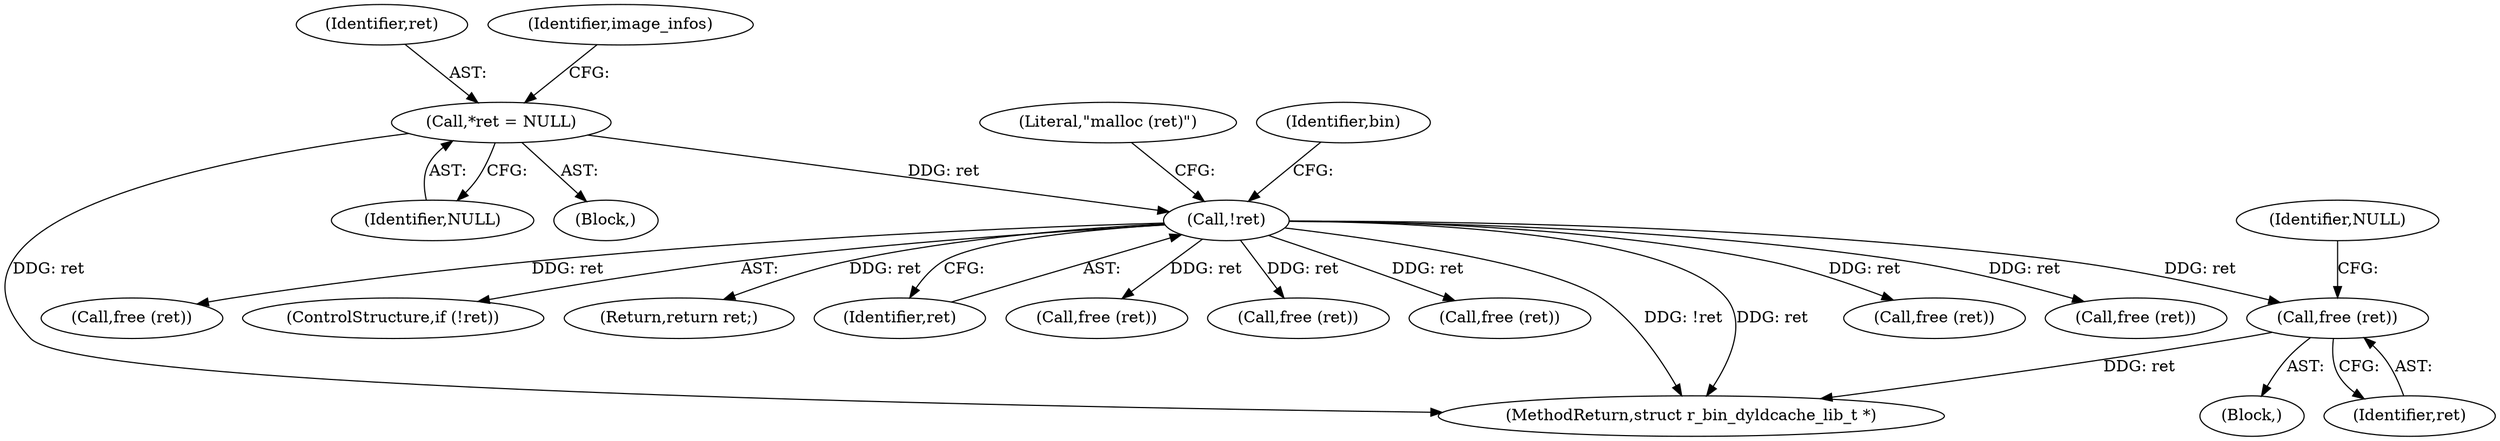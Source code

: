 digraph "0_radare2_4e98402f09a0ef0bb8559a33a4c1988c54938eaf@pointer" {
"1000312" [label="(Call,free (ret))"];
"1000190" [label="(Call,!ret)"];
"1000122" [label="(Call,*ret = NULL)"];
"1000113" [label="(Block,)"];
"1000369" [label="(Call,free (ret))"];
"1000210" [label="(Call,free (ret))"];
"1000194" [label="(Literal,\"malloc (ret)\")"];
"1000189" [label="(ControlStructure,if (!ret))"];
"1000124" [label="(Identifier,NULL)"];
"1000123" [label="(Identifier,ret)"];
"1000122" [label="(Call,*ret = NULL)"];
"1000733" [label="(Return,return ret;)"];
"1000191" [label="(Identifier,ret)"];
"1000315" [label="(Identifier,NULL)"];
"1000127" [label="(Identifier,image_infos)"];
"1000190" [label="(Call,!ret)"];
"1000237" [label="(Call,free (ret))"];
"1000309" [label="(Block,)"];
"1000313" [label="(Identifier,ret)"];
"1000381" [label="(Call,free (ret))"];
"1000509" [label="(Call,free (ret))"];
"1000201" [label="(Identifier,bin)"];
"1000312" [label="(Call,free (ret))"];
"1000735" [label="(MethodReturn,struct r_bin_dyldcache_lib_t *)"];
"1000290" [label="(Call,free (ret))"];
"1000312" -> "1000309"  [label="AST: "];
"1000312" -> "1000313"  [label="CFG: "];
"1000313" -> "1000312"  [label="AST: "];
"1000315" -> "1000312"  [label="CFG: "];
"1000312" -> "1000735"  [label="DDG: ret"];
"1000190" -> "1000312"  [label="DDG: ret"];
"1000190" -> "1000189"  [label="AST: "];
"1000190" -> "1000191"  [label="CFG: "];
"1000191" -> "1000190"  [label="AST: "];
"1000194" -> "1000190"  [label="CFG: "];
"1000201" -> "1000190"  [label="CFG: "];
"1000190" -> "1000735"  [label="DDG: !ret"];
"1000190" -> "1000735"  [label="DDG: ret"];
"1000122" -> "1000190"  [label="DDG: ret"];
"1000190" -> "1000210"  [label="DDG: ret"];
"1000190" -> "1000237"  [label="DDG: ret"];
"1000190" -> "1000290"  [label="DDG: ret"];
"1000190" -> "1000369"  [label="DDG: ret"];
"1000190" -> "1000381"  [label="DDG: ret"];
"1000190" -> "1000509"  [label="DDG: ret"];
"1000190" -> "1000733"  [label="DDG: ret"];
"1000122" -> "1000113"  [label="AST: "];
"1000122" -> "1000124"  [label="CFG: "];
"1000123" -> "1000122"  [label="AST: "];
"1000124" -> "1000122"  [label="AST: "];
"1000127" -> "1000122"  [label="CFG: "];
"1000122" -> "1000735"  [label="DDG: ret"];
}

